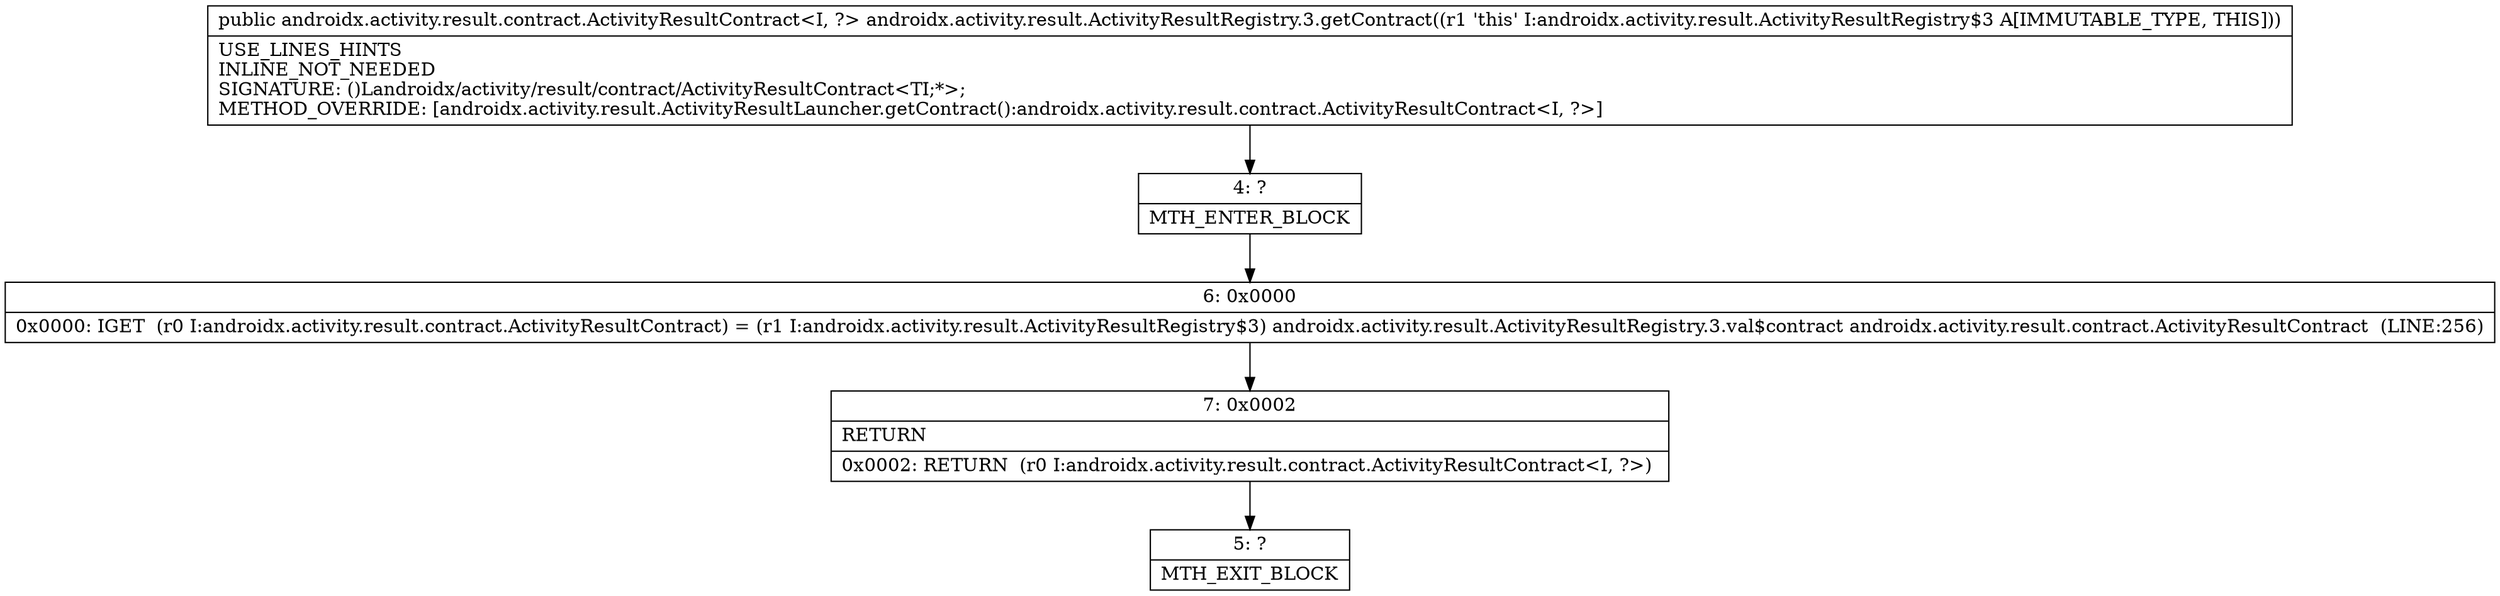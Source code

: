 digraph "CFG forandroidx.activity.result.ActivityResultRegistry.3.getContract()Landroidx\/activity\/result\/contract\/ActivityResultContract;" {
Node_4 [shape=record,label="{4\:\ ?|MTH_ENTER_BLOCK\l}"];
Node_6 [shape=record,label="{6\:\ 0x0000|0x0000: IGET  (r0 I:androidx.activity.result.contract.ActivityResultContract) = (r1 I:androidx.activity.result.ActivityResultRegistry$3) androidx.activity.result.ActivityResultRegistry.3.val$contract androidx.activity.result.contract.ActivityResultContract  (LINE:256)\l}"];
Node_7 [shape=record,label="{7\:\ 0x0002|RETURN\l|0x0002: RETURN  (r0 I:androidx.activity.result.contract.ActivityResultContract\<I, ?\>) \l}"];
Node_5 [shape=record,label="{5\:\ ?|MTH_EXIT_BLOCK\l}"];
MethodNode[shape=record,label="{public androidx.activity.result.contract.ActivityResultContract\<I, ?\> androidx.activity.result.ActivityResultRegistry.3.getContract((r1 'this' I:androidx.activity.result.ActivityResultRegistry$3 A[IMMUTABLE_TYPE, THIS]))  | USE_LINES_HINTS\lINLINE_NOT_NEEDED\lSIGNATURE: ()Landroidx\/activity\/result\/contract\/ActivityResultContract\<TI;*\>;\lMETHOD_OVERRIDE: [androidx.activity.result.ActivityResultLauncher.getContract():androidx.activity.result.contract.ActivityResultContract\<I, ?\>]\l}"];
MethodNode -> Node_4;Node_4 -> Node_6;
Node_6 -> Node_7;
Node_7 -> Node_5;
}


